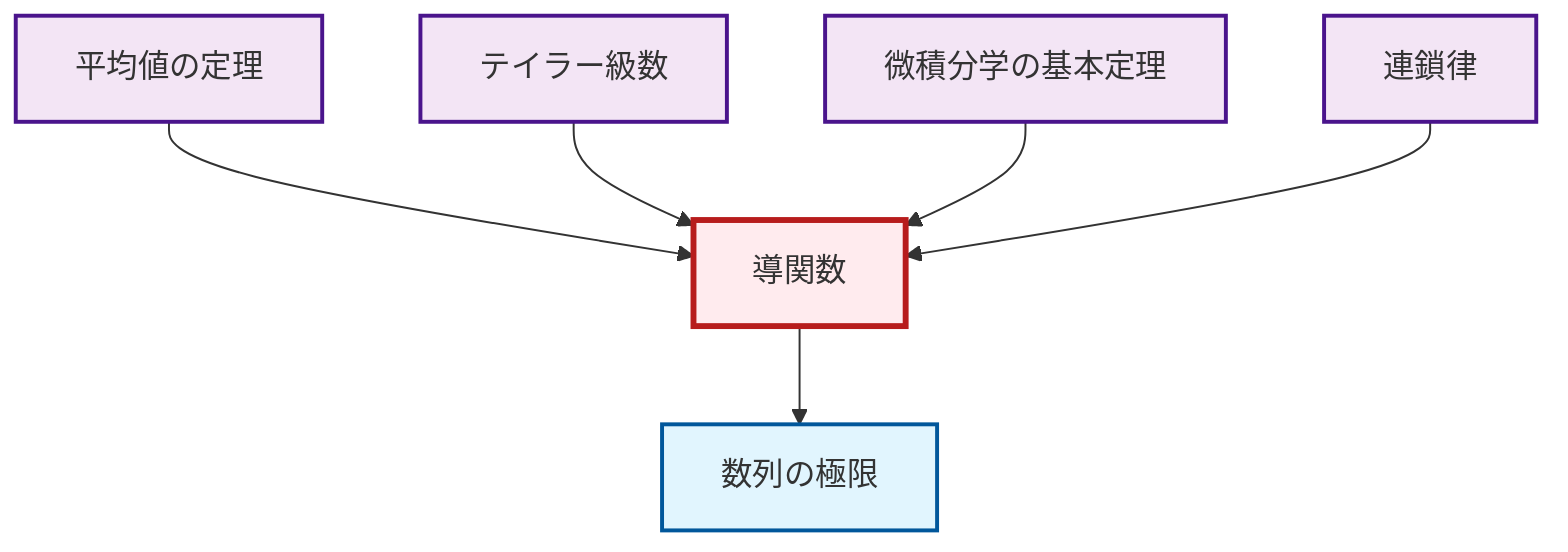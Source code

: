 graph TD
    classDef definition fill:#e1f5fe,stroke:#01579b,stroke-width:2px
    classDef theorem fill:#f3e5f5,stroke:#4a148c,stroke-width:2px
    classDef axiom fill:#fff3e0,stroke:#e65100,stroke-width:2px
    classDef example fill:#e8f5e9,stroke:#1b5e20,stroke-width:2px
    classDef current fill:#ffebee,stroke:#b71c1c,stroke-width:3px
    def-limit["数列の極限"]:::definition
    thm-chain-rule["連鎖律"]:::theorem
    thm-mean-value["平均値の定理"]:::theorem
    thm-fundamental-calculus["微積分学の基本定理"]:::theorem
    thm-taylor-series["テイラー級数"]:::theorem
    def-derivative["導関数"]:::definition
    thm-mean-value --> def-derivative
    thm-taylor-series --> def-derivative
    thm-fundamental-calculus --> def-derivative
    thm-chain-rule --> def-derivative
    def-derivative --> def-limit
    class def-derivative current